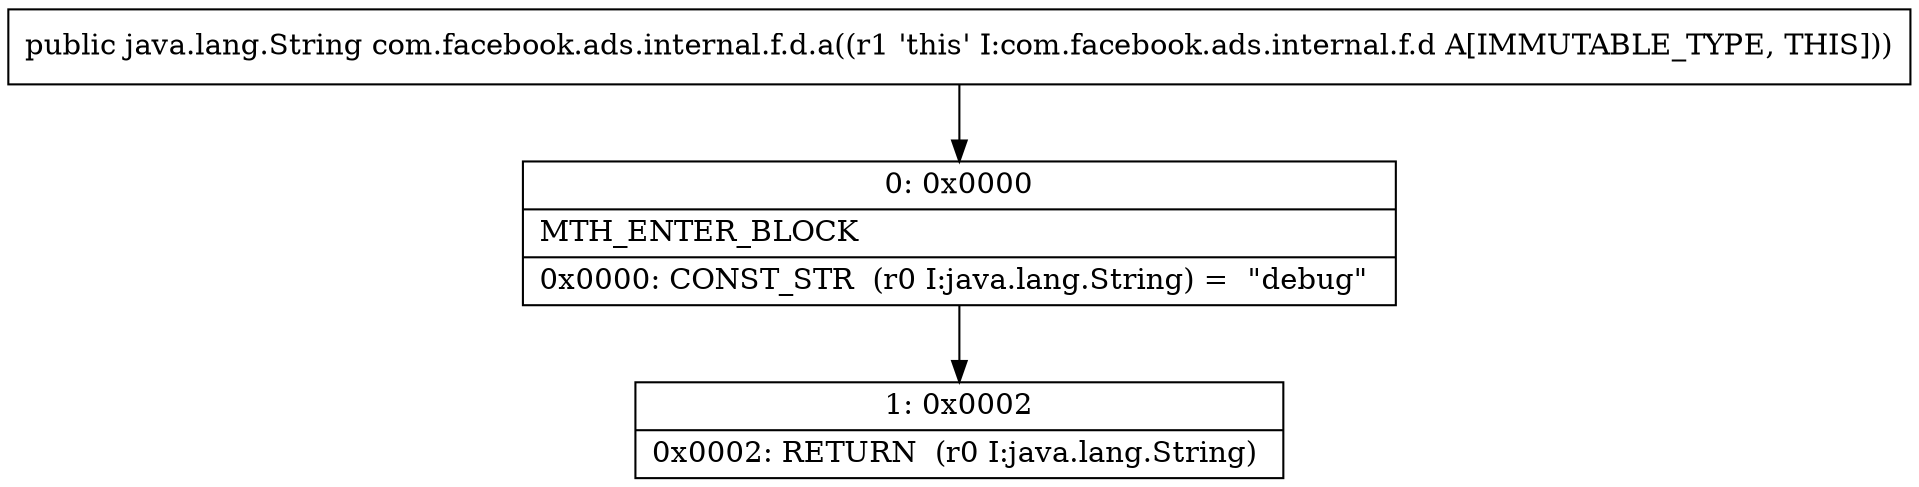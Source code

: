 digraph "CFG forcom.facebook.ads.internal.f.d.a()Ljava\/lang\/String;" {
Node_0 [shape=record,label="{0\:\ 0x0000|MTH_ENTER_BLOCK\l|0x0000: CONST_STR  (r0 I:java.lang.String) =  \"debug\" \l}"];
Node_1 [shape=record,label="{1\:\ 0x0002|0x0002: RETURN  (r0 I:java.lang.String) \l}"];
MethodNode[shape=record,label="{public java.lang.String com.facebook.ads.internal.f.d.a((r1 'this' I:com.facebook.ads.internal.f.d A[IMMUTABLE_TYPE, THIS])) }"];
MethodNode -> Node_0;
Node_0 -> Node_1;
}

